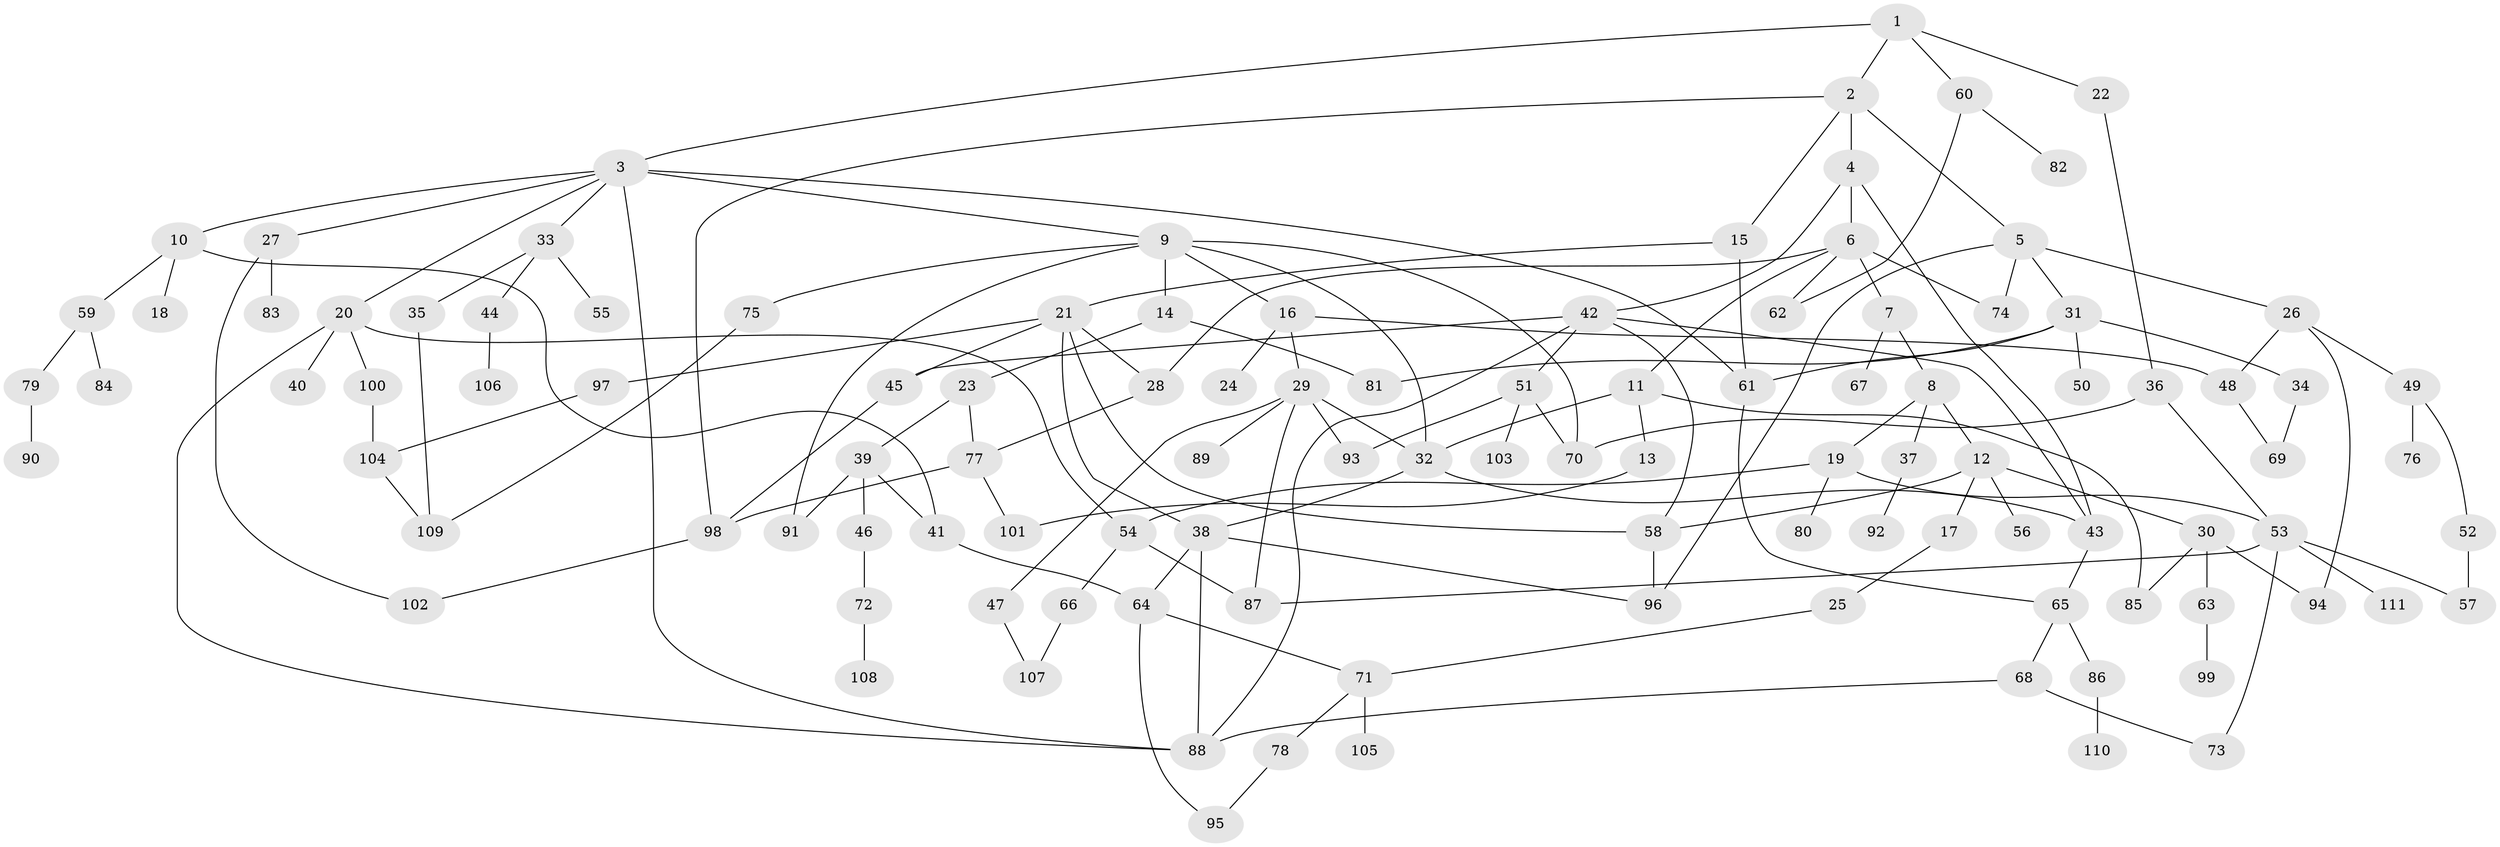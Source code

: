 // coarse degree distribution, {18: 0.01818181818181818, 11: 0.01818181818181818, 7: 0.01818181818181818, 3: 0.14545454545454545, 4: 0.12727272727272726, 6: 0.05454545454545454, 8: 0.01818181818181818, 10: 0.03636363636363636, 2: 0.23636363636363636, 9: 0.01818181818181818, 1: 0.2727272727272727, 5: 0.03636363636363636}
// Generated by graph-tools (version 1.1) at 2025/16/03/04/25 18:16:48]
// undirected, 111 vertices, 158 edges
graph export_dot {
graph [start="1"]
  node [color=gray90,style=filled];
  1;
  2;
  3;
  4;
  5;
  6;
  7;
  8;
  9;
  10;
  11;
  12;
  13;
  14;
  15;
  16;
  17;
  18;
  19;
  20;
  21;
  22;
  23;
  24;
  25;
  26;
  27;
  28;
  29;
  30;
  31;
  32;
  33;
  34;
  35;
  36;
  37;
  38;
  39;
  40;
  41;
  42;
  43;
  44;
  45;
  46;
  47;
  48;
  49;
  50;
  51;
  52;
  53;
  54;
  55;
  56;
  57;
  58;
  59;
  60;
  61;
  62;
  63;
  64;
  65;
  66;
  67;
  68;
  69;
  70;
  71;
  72;
  73;
  74;
  75;
  76;
  77;
  78;
  79;
  80;
  81;
  82;
  83;
  84;
  85;
  86;
  87;
  88;
  89;
  90;
  91;
  92;
  93;
  94;
  95;
  96;
  97;
  98;
  99;
  100;
  101;
  102;
  103;
  104;
  105;
  106;
  107;
  108;
  109;
  110;
  111;
  1 -- 2;
  1 -- 3;
  1 -- 22;
  1 -- 60;
  2 -- 4;
  2 -- 5;
  2 -- 15;
  2 -- 98;
  3 -- 9;
  3 -- 10;
  3 -- 20;
  3 -- 27;
  3 -- 33;
  3 -- 88;
  3 -- 61;
  4 -- 6;
  4 -- 42;
  4 -- 43;
  5 -- 26;
  5 -- 31;
  5 -- 74;
  5 -- 96;
  6 -- 7;
  6 -- 11;
  6 -- 28;
  6 -- 62;
  6 -- 74;
  7 -- 8;
  7 -- 67;
  8 -- 12;
  8 -- 19;
  8 -- 37;
  9 -- 14;
  9 -- 16;
  9 -- 75;
  9 -- 91;
  9 -- 70;
  9 -- 32;
  10 -- 18;
  10 -- 41;
  10 -- 59;
  11 -- 13;
  11 -- 85;
  11 -- 32;
  12 -- 17;
  12 -- 30;
  12 -- 56;
  12 -- 58;
  13 -- 101;
  14 -- 23;
  14 -- 81;
  15 -- 21;
  15 -- 61;
  16 -- 24;
  16 -- 29;
  16 -- 48;
  17 -- 25;
  19 -- 53;
  19 -- 54;
  19 -- 80;
  20 -- 40;
  20 -- 100;
  20 -- 54;
  20 -- 88;
  21 -- 45;
  21 -- 97;
  21 -- 58;
  21 -- 38;
  21 -- 28;
  22 -- 36;
  23 -- 39;
  23 -- 77;
  25 -- 71;
  26 -- 49;
  26 -- 94;
  26 -- 48;
  27 -- 83;
  27 -- 102;
  28 -- 77;
  29 -- 32;
  29 -- 47;
  29 -- 87;
  29 -- 89;
  29 -- 93;
  30 -- 63;
  30 -- 94;
  30 -- 85;
  31 -- 34;
  31 -- 50;
  31 -- 61;
  31 -- 81;
  32 -- 38;
  32 -- 43;
  33 -- 35;
  33 -- 44;
  33 -- 55;
  34 -- 69;
  35 -- 109;
  36 -- 70;
  36 -- 53;
  37 -- 92;
  38 -- 88;
  38 -- 96;
  38 -- 64;
  39 -- 46;
  39 -- 91;
  39 -- 41;
  41 -- 64;
  42 -- 51;
  42 -- 58;
  42 -- 88;
  42 -- 43;
  42 -- 45;
  43 -- 65;
  44 -- 106;
  45 -- 98;
  46 -- 72;
  47 -- 107;
  48 -- 69;
  49 -- 52;
  49 -- 76;
  51 -- 93;
  51 -- 103;
  51 -- 70;
  52 -- 57;
  53 -- 57;
  53 -- 111;
  53 -- 87;
  53 -- 73;
  54 -- 66;
  54 -- 87;
  58 -- 96;
  59 -- 79;
  59 -- 84;
  60 -- 82;
  60 -- 62;
  61 -- 65;
  63 -- 99;
  64 -- 71;
  64 -- 95;
  65 -- 68;
  65 -- 86;
  66 -- 107;
  68 -- 73;
  68 -- 88;
  71 -- 78;
  71 -- 105;
  72 -- 108;
  75 -- 109;
  77 -- 98;
  77 -- 101;
  78 -- 95;
  79 -- 90;
  86 -- 110;
  97 -- 104;
  98 -- 102;
  100 -- 104;
  104 -- 109;
}
